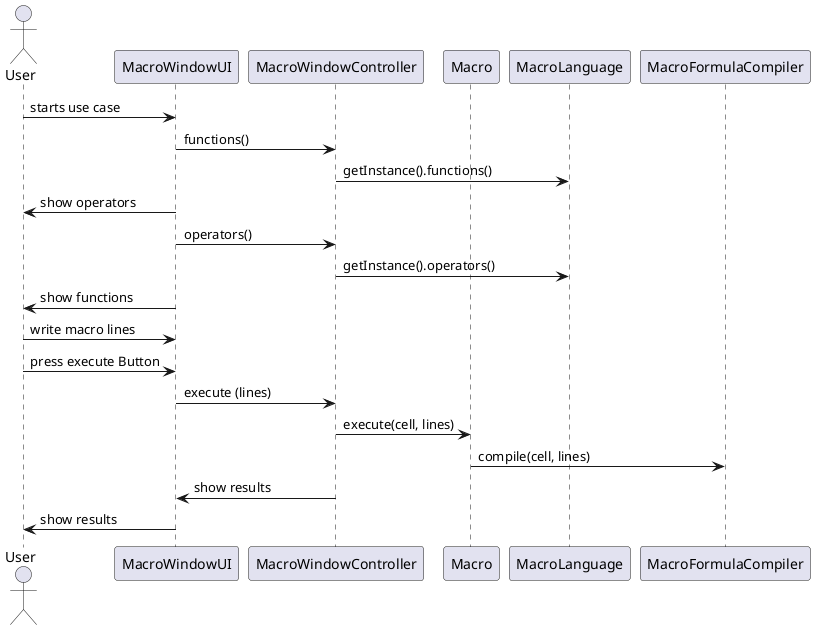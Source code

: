 @startuml LANG05.1_macro_window_design.png

actor User
    participant MacroWindowUI as UI
    participant MacroWindowController as CTRL
    participant Macro as MACRO
    participant MacroLanguage as LANGUAGE
    participant MacroFormulaCompiler as COMPILER    
    
    User -> UI : starts use case
    UI -> CTRL : functions()
    CTRL -> LANGUAGE : getInstance().functions()
    UI -> User : show operators
    UI -> CTRL : operators()
    CTRL -> LANGUAGE : getInstance().operators()
    UI -> User : show functions
    User -> UI : write macro lines
    User -> UI : press execute Button
    UI -> CTRL : execute (lines)
    CTRL -> MACRO : execute(cell, lines)
    MACRO -> COMPILER : compile(cell, lines)
    CTRL -> UI : show results
    UI -> User : show results
@enduml
